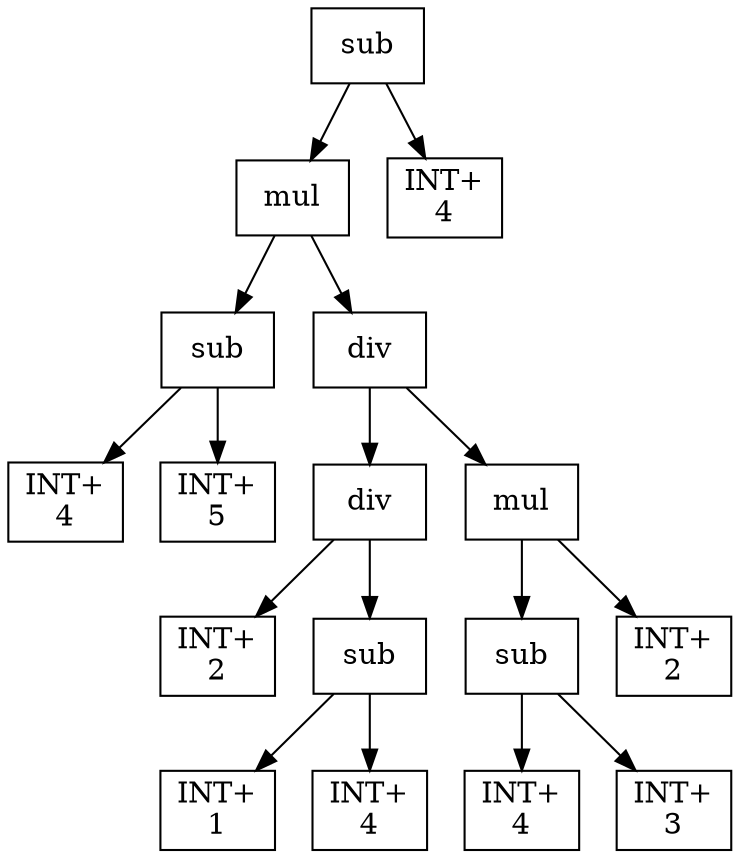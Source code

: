 digraph expr {
  node [shape=box];
  n1 [label="sub"];
  n2 [label="mul"];
  n3 [label="sub"];
  n4 [label="INT+\n4"];
  n5 [label="INT+\n5"];
  n3 -> n4;
  n3 -> n5;
  n6 [label="div"];
  n7 [label="div"];
  n8 [label="INT+\n2"];
  n9 [label="sub"];
  n10 [label="INT+\n1"];
  n11 [label="INT+\n4"];
  n9 -> n10;
  n9 -> n11;
  n7 -> n8;
  n7 -> n9;
  n12 [label="mul"];
  n13 [label="sub"];
  n14 [label="INT+\n4"];
  n15 [label="INT+\n3"];
  n13 -> n14;
  n13 -> n15;
  n16 [label="INT+\n2"];
  n12 -> n13;
  n12 -> n16;
  n6 -> n7;
  n6 -> n12;
  n2 -> n3;
  n2 -> n6;
  n17 [label="INT+\n4"];
  n1 -> n2;
  n1 -> n17;
}